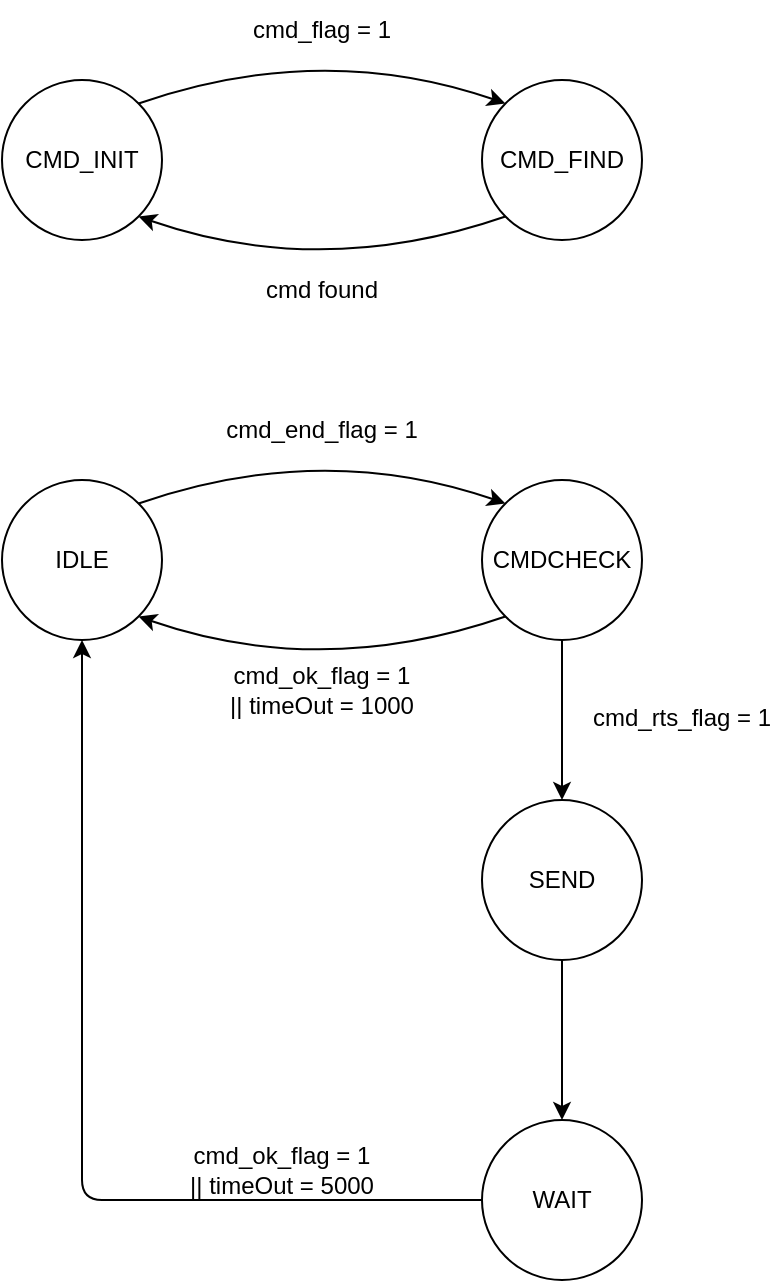 <mxfile version="25.0.1">
  <diagram name="Trang-1" id="fKXnaD9NyOn-YULvvapl">
    <mxGraphModel dx="1235" dy="655" grid="1" gridSize="10" guides="1" tooltips="1" connect="1" arrows="1" fold="1" page="1" pageScale="1" pageWidth="1169" pageHeight="827" math="0" shadow="0">
      <root>
        <mxCell id="0" />
        <mxCell id="1" parent="0" />
        <mxCell id="8I0NQCIUQDJpuP7KhL3A-1" value="CMDCHECK" style="ellipse;whiteSpace=wrap;html=1;aspect=fixed;" parent="1" vertex="1">
          <mxGeometry x="640" y="280" width="80" height="80" as="geometry" />
        </mxCell>
        <mxCell id="8I0NQCIUQDJpuP7KhL3A-2" value="SEND" style="ellipse;whiteSpace=wrap;html=1;aspect=fixed;" parent="1" vertex="1">
          <mxGeometry x="640" y="440" width="80" height="80" as="geometry" />
        </mxCell>
        <mxCell id="8I0NQCIUQDJpuP7KhL3A-3" value="WAIT" style="ellipse;whiteSpace=wrap;html=1;aspect=fixed;" parent="1" vertex="1">
          <mxGeometry x="640" y="600" width="80" height="80" as="geometry" />
        </mxCell>
        <mxCell id="8I0NQCIUQDJpuP7KhL3A-4" value="IDLE" style="ellipse;whiteSpace=wrap;html=1;aspect=fixed;" parent="1" vertex="1">
          <mxGeometry x="400" y="280" width="80" height="80" as="geometry" />
        </mxCell>
        <mxCell id="8I0NQCIUQDJpuP7KhL3A-18" value="" style="endArrow=classic;html=1;rounded=0;entryX=0.5;entryY=0;entryDx=0;entryDy=0;exitX=0.5;exitY=1;exitDx=0;exitDy=0;" parent="1" source="8I0NQCIUQDJpuP7KhL3A-2" target="8I0NQCIUQDJpuP7KhL3A-3" edge="1">
          <mxGeometry width="50" height="50" relative="1" as="geometry">
            <mxPoint x="730" y="570" as="sourcePoint" />
            <mxPoint x="780" y="520" as="targetPoint" />
          </mxGeometry>
        </mxCell>
        <mxCell id="8I0NQCIUQDJpuP7KhL3A-19" value="" style="endArrow=classic;html=1;rounded=0;exitX=0.5;exitY=1;exitDx=0;exitDy=0;entryX=0.5;entryY=0;entryDx=0;entryDy=0;" parent="1" source="8I0NQCIUQDJpuP7KhL3A-1" target="8I0NQCIUQDJpuP7KhL3A-2" edge="1">
          <mxGeometry width="50" height="50" relative="1" as="geometry">
            <mxPoint x="750" y="430" as="sourcePoint" />
            <mxPoint x="800" y="380" as="targetPoint" />
          </mxGeometry>
        </mxCell>
        <mxCell id="8I0NQCIUQDJpuP7KhL3A-20" value="" style="endArrow=classic;html=1;rounded=0;exitX=0;exitY=1;exitDx=0;exitDy=0;entryX=1;entryY=1;entryDx=0;entryDy=0;curved=1;" parent="1" source="8I0NQCIUQDJpuP7KhL3A-1" target="8I0NQCIUQDJpuP7KhL3A-4" edge="1">
          <mxGeometry width="50" height="50" relative="1" as="geometry">
            <mxPoint x="720" y="380" as="sourcePoint" />
            <mxPoint x="670" y="430" as="targetPoint" />
            <Array as="points">
              <mxPoint x="560" y="380" />
            </Array>
          </mxGeometry>
        </mxCell>
        <mxCell id="8I0NQCIUQDJpuP7KhL3A-21" value="" style="endArrow=classic;html=1;rounded=0;exitX=1;exitY=0;exitDx=0;exitDy=0;entryX=0;entryY=0;entryDx=0;entryDy=0;curved=1;" parent="1" source="8I0NQCIUQDJpuP7KhL3A-4" target="8I0NQCIUQDJpuP7KhL3A-1" edge="1">
          <mxGeometry width="50" height="50" relative="1" as="geometry">
            <mxPoint x="470" y="250" as="sourcePoint" />
            <mxPoint x="654" y="250" as="targetPoint" />
            <Array as="points">
              <mxPoint x="560" y="260" />
            </Array>
          </mxGeometry>
        </mxCell>
        <mxCell id="8I0NQCIUQDJpuP7KhL3A-22" value="" style="endArrow=classic;html=1;rounded=1;exitX=0;exitY=0.5;exitDx=0;exitDy=0;entryX=0.5;entryY=1;entryDx=0;entryDy=0;curved=0;" parent="1" source="8I0NQCIUQDJpuP7KhL3A-3" target="8I0NQCIUQDJpuP7KhL3A-4" edge="1">
          <mxGeometry width="50" height="50" relative="1" as="geometry">
            <mxPoint x="540" y="540" as="sourcePoint" />
            <mxPoint x="590" y="490" as="targetPoint" />
            <Array as="points">
              <mxPoint x="440" y="640" />
            </Array>
          </mxGeometry>
        </mxCell>
        <mxCell id="8I0NQCIUQDJpuP7KhL3A-23" value="cmd_rts_flag = 1" style="text;html=1;align=center;verticalAlign=middle;whiteSpace=wrap;rounded=0;" parent="1" vertex="1">
          <mxGeometry x="690" y="384" width="100" height="30" as="geometry" />
        </mxCell>
        <mxCell id="8I0NQCIUQDJpuP7KhL3A-24" value="cmd_end_flag = 1" style="text;html=1;align=center;verticalAlign=middle;whiteSpace=wrap;rounded=0;" parent="1" vertex="1">
          <mxGeometry x="500" y="240" width="120" height="30" as="geometry" />
        </mxCell>
        <mxCell id="8I0NQCIUQDJpuP7KhL3A-25" value="cmd_ok_flag = 1&lt;div&gt;|| timeOut = 1000&lt;/div&gt;" style="text;html=1;align=center;verticalAlign=middle;whiteSpace=wrap;rounded=0;" parent="1" vertex="1">
          <mxGeometry x="500" y="370" width="120" height="30" as="geometry" />
        </mxCell>
        <mxCell id="8I0NQCIUQDJpuP7KhL3A-26" value="cmd_ok_flag = 1&lt;div&gt;|| timeOut = 5000&lt;/div&gt;" style="text;html=1;align=center;verticalAlign=middle;whiteSpace=wrap;rounded=0;" parent="1" vertex="1">
          <mxGeometry x="480" y="610" width="120" height="30" as="geometry" />
        </mxCell>
        <mxCell id="c1xRmdXx4_lSEuBiKmbo-1" value="CMD_FIND" style="ellipse;whiteSpace=wrap;html=1;aspect=fixed;" parent="1" vertex="1">
          <mxGeometry x="640" y="80" width="80" height="80" as="geometry" />
        </mxCell>
        <mxCell id="c1xRmdXx4_lSEuBiKmbo-2" value="CMD_INIT" style="ellipse;whiteSpace=wrap;html=1;aspect=fixed;" parent="1" vertex="1">
          <mxGeometry x="400" y="80" width="80" height="80" as="geometry" />
        </mxCell>
        <mxCell id="c1xRmdXx4_lSEuBiKmbo-4" value="" style="endArrow=classic;html=1;rounded=0;exitX=0;exitY=1;exitDx=0;exitDy=0;entryX=1;entryY=1;entryDx=0;entryDy=0;curved=1;" parent="1" source="c1xRmdXx4_lSEuBiKmbo-1" target="c1xRmdXx4_lSEuBiKmbo-2" edge="1">
          <mxGeometry width="50" height="50" relative="1" as="geometry">
            <mxPoint x="720" y="180" as="sourcePoint" />
            <mxPoint x="670" y="230" as="targetPoint" />
            <Array as="points">
              <mxPoint x="560" y="180" />
            </Array>
          </mxGeometry>
        </mxCell>
        <mxCell id="c1xRmdXx4_lSEuBiKmbo-5" value="" style="endArrow=classic;html=1;rounded=0;exitX=1;exitY=0;exitDx=0;exitDy=0;entryX=0;entryY=0;entryDx=0;entryDy=0;curved=1;" parent="1" source="c1xRmdXx4_lSEuBiKmbo-2" target="c1xRmdXx4_lSEuBiKmbo-1" edge="1">
          <mxGeometry width="50" height="50" relative="1" as="geometry">
            <mxPoint x="470" y="50" as="sourcePoint" />
            <mxPoint x="654" y="50" as="targetPoint" />
            <Array as="points">
              <mxPoint x="560" y="60" />
            </Array>
          </mxGeometry>
        </mxCell>
        <mxCell id="c1xRmdXx4_lSEuBiKmbo-7" value="cmd_flag = 1" style="text;html=1;align=center;verticalAlign=middle;whiteSpace=wrap;rounded=0;" parent="1" vertex="1">
          <mxGeometry x="510" y="40" width="100" height="30" as="geometry" />
        </mxCell>
        <mxCell id="FzbKMjKZZSysxWxVBplg-1" value="cmd found" style="text;html=1;align=center;verticalAlign=middle;whiteSpace=wrap;rounded=0;" vertex="1" parent="1">
          <mxGeometry x="520" y="170" width="80" height="30" as="geometry" />
        </mxCell>
      </root>
    </mxGraphModel>
  </diagram>
</mxfile>
